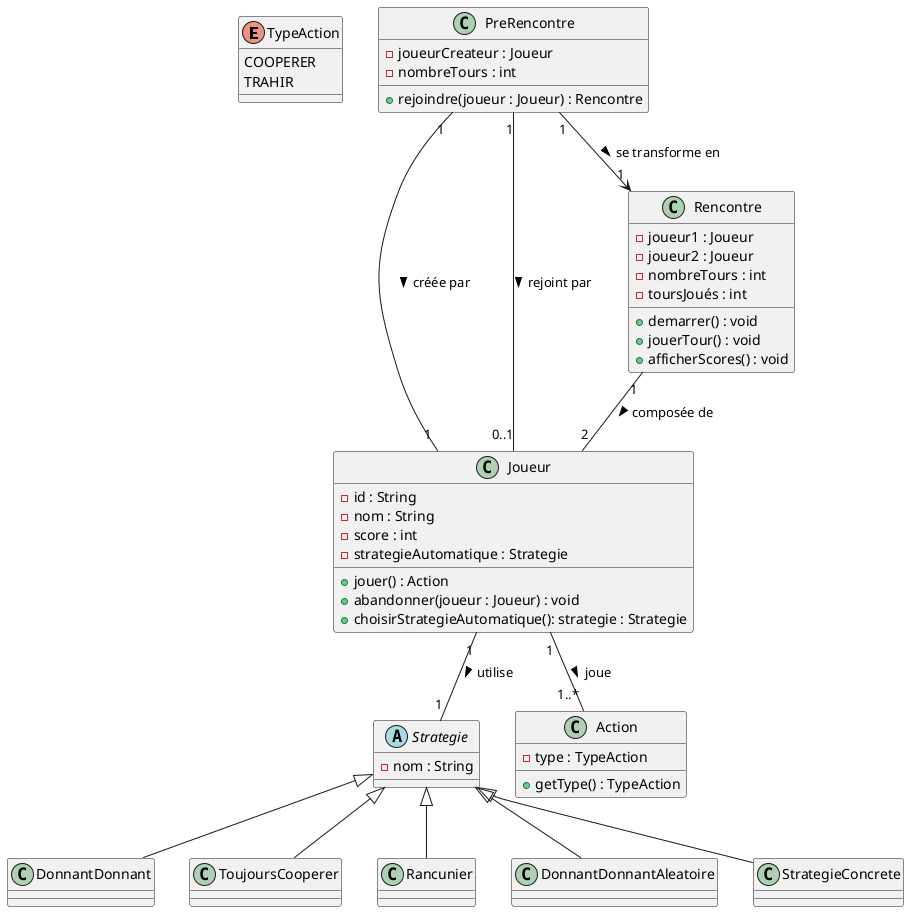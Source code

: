 @startuml

enum TypeAction {
    COOPERER
    TRAHIR
}

abstract class Strategie {
    - nom : String
   }

class Joueur {
  - id : String
  - nom : String
  - score : int
  - strategieAutomatique : Strategie
  + jouer() : Action
  + abandonner(joueur : Joueur) : void
  + choisirStrategieAutomatique(): strategie : Strategie
}

class Action {
    - type : TypeAction
    + getType() : TypeAction
}

class PreRencontre {
    - joueurCreateur : Joueur
    - nombreTours : int
    + rejoindre(joueur : Joueur) : Rencontre
}

class Rencontre {
    - joueur1 : Joueur
    - joueur2 : Joueur
    - nombreTours : int
    - toursJoués : int
    + demarrer() : void
    + jouerTour() : void
    + afficherScores() : void
}

class DonnantDonnant extends Strategie {
}

class ToujoursCooperer extends Strategie {
}

class Rancunier extends Strategie {
}

class DonnantDonnantAleatoire extends Strategie {
}

class StrategieConcrete extends Strategie {
}

Joueur "1" -- "1..*" Action : joue >
Joueur "1" -- "1" Strategie : utilise >
Rencontre "1" -- "2" Joueur : composée de >
PreRencontre "1" -- "1" Joueur : créée par >
PreRencontre "1" -- "0..1" Joueur : rejoint par >
PreRencontre "1" --> "1" Rencontre : se transforme en >

@enduml
